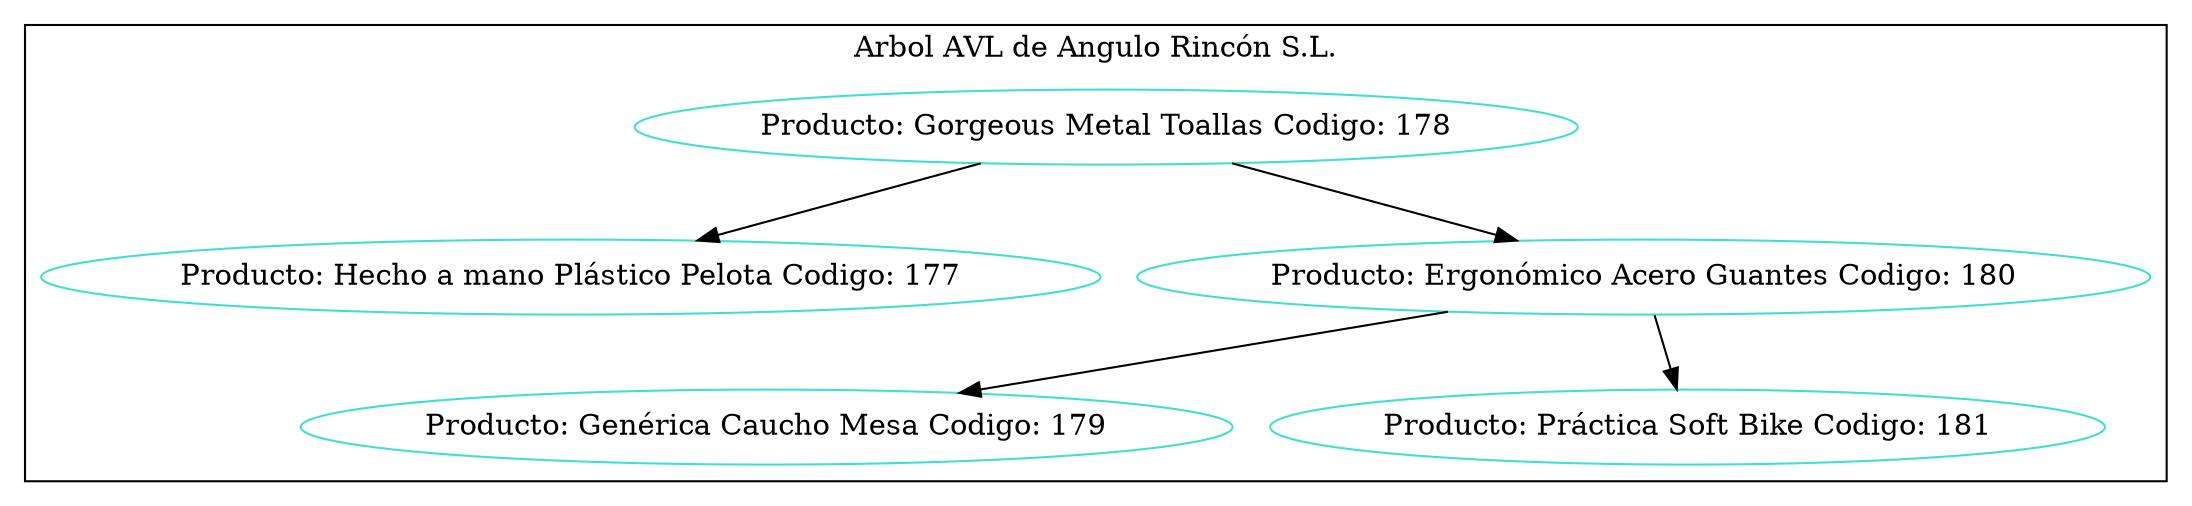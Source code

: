 digraph Hash{
node [color ="turquoise"];
subgraph clusterMarco {label="Arbol AVL de Angulo Rincón S.L.";color=black;
node[label="Producto: Gorgeous Metal Toallas Codigo: 178"]178;
node[label="Producto: Hecho a mano Plástico Pelota Codigo: 177"]177;
node[label="Producto: Ergonómico Acero Guantes Codigo: 180"]180;
node[label="Producto: Genérica Caucho Mesa Codigo: 179"]179;
node[label="Producto: Práctica Soft Bike Codigo: 181"]181;
178->177;
180->179;
180->181;
178->180;
}
}